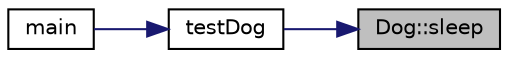 digraph "Dog::sleep"
{
 // LATEX_PDF_SIZE
  edge [fontname="Helvetica",fontsize="10",labelfontname="Helvetica",labelfontsize="10"];
  node [fontname="Helvetica",fontsize="10",shape=record];
  rankdir="RL";
  Node1 [label="Dog::sleep",height=0.2,width=0.4,color="black", fillcolor="grey75", style="filled", fontcolor="black",tooltip="Causes the dog to sleep."];
  Node1 -> Node2 [dir="back",color="midnightblue",fontsize="10",style="solid"];
  Node2 [label="testDog",height=0.2,width=0.4,color="black", fillcolor="white", style="filled",URL="$main_8hpp.html#ae0f669050fa21339b103732480fc9667",tooltip=" "];
  Node2 -> Node3 [dir="back",color="midnightblue",fontsize="10",style="solid"];
  Node3 [label="main",height=0.2,width=0.4,color="black", fillcolor="white", style="filled",URL="$main_8hpp.html#a3c04138a5bfe5d72780bb7e82a18e627",tooltip=" "];
}
